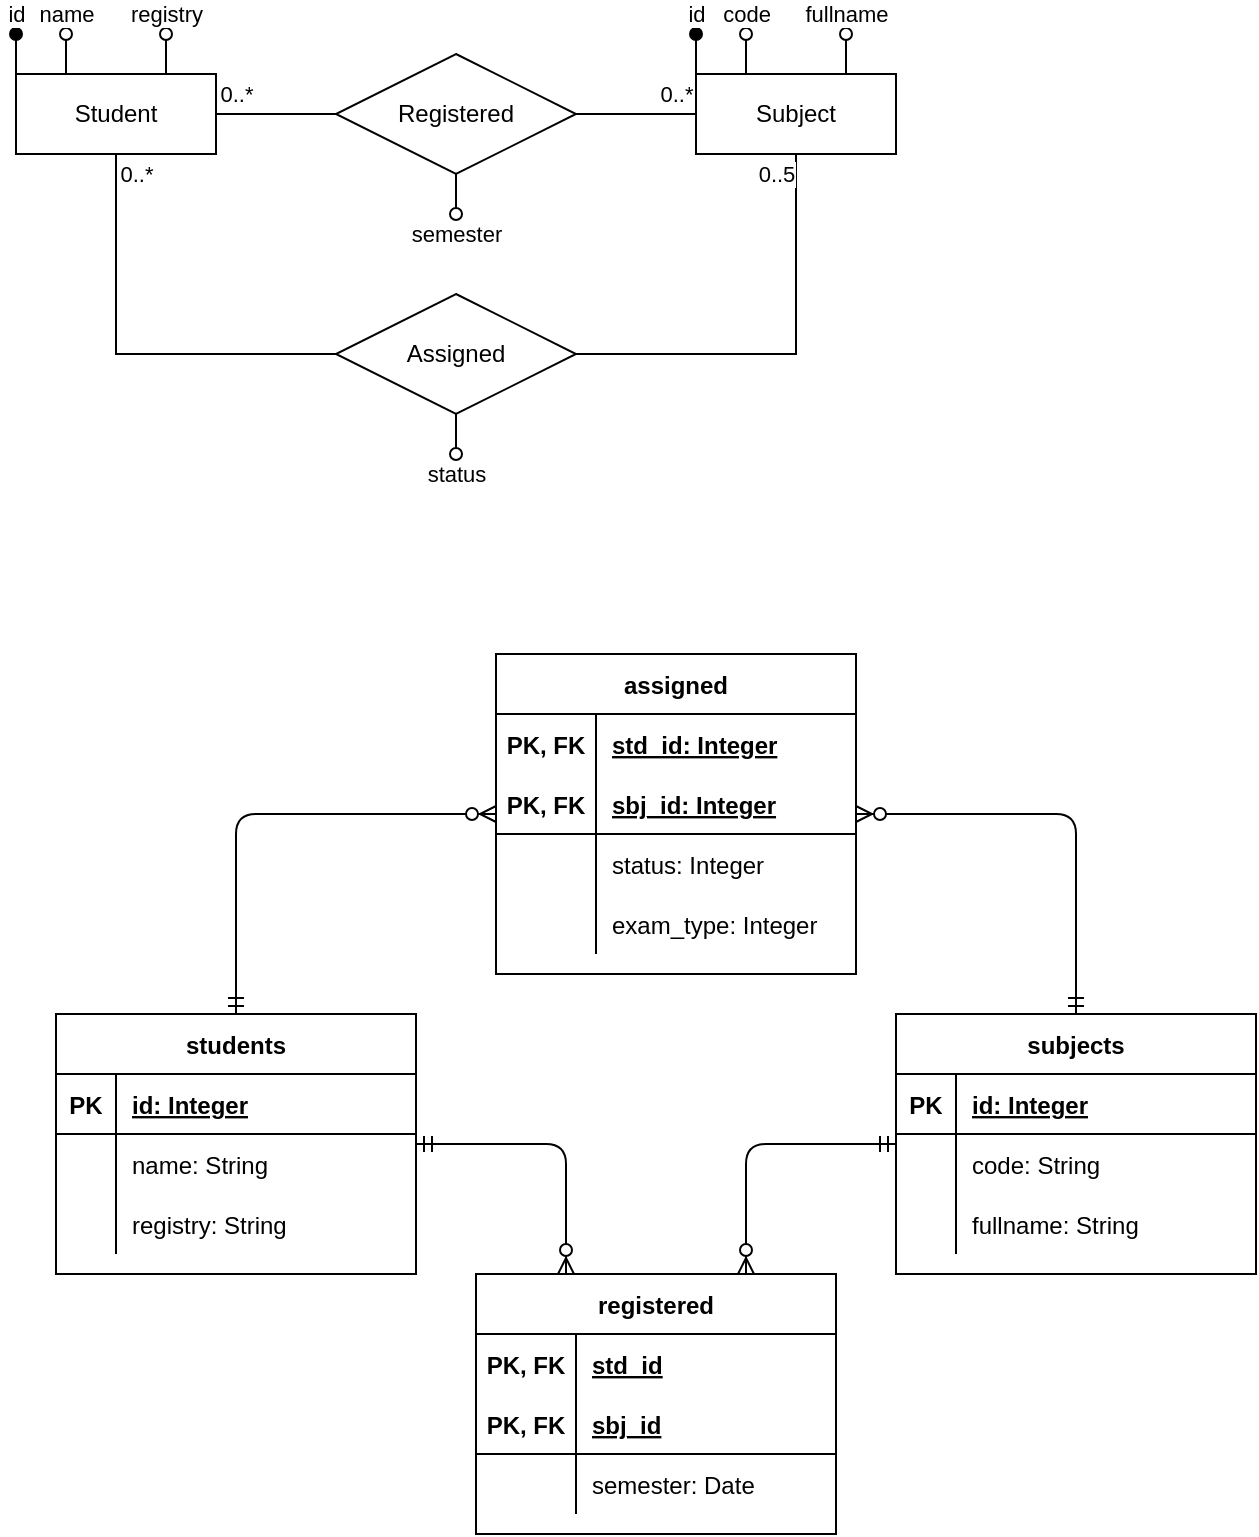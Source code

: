 <mxfile version="13.9.9" type="device"><diagram id="R2lEEEUBdFMjLlhIrx00" name="Page-1"><mxGraphModel dx="942" dy="642" grid="1" gridSize="10" guides="1" tooltips="1" connect="1" arrows="1" fold="1" page="1" pageScale="1" pageWidth="850" pageHeight="1100" math="0" shadow="0" extFonts="Permanent Marker^https://fonts.googleapis.com/css?family=Permanent+Marker"><root><mxCell id="0"/><mxCell id="1" parent="0"/><mxCell id="csmC-s5TbIx-roPOVjIQ-5" value="0..*" style="edgeStyle=orthogonalEdgeStyle;rounded=0;orthogonalLoop=1;jettySize=auto;html=1;exitX=1;exitY=0.5;exitDx=0;exitDy=0;entryX=0;entryY=0.5;entryDx=0;entryDy=0;endArrow=none;endFill=0;" edge="1" parent="1" source="csmC-s5TbIx-roPOVjIQ-1" target="csmC-s5TbIx-roPOVjIQ-4"><mxGeometry x="-0.667" y="10" relative="1" as="geometry"><mxPoint as="offset"/></mxGeometry></mxCell><mxCell id="csmC-s5TbIx-roPOVjIQ-9" value="id" style="edgeStyle=orthogonalEdgeStyle;rounded=0;orthogonalLoop=1;jettySize=auto;html=1;endArrow=oval;endFill=1;exitX=0;exitY=0;exitDx=0;exitDy=0;" edge="1" parent="1" source="csmC-s5TbIx-roPOVjIQ-1"><mxGeometry x="1" y="10" relative="1" as="geometry"><mxPoint x="50" y="60" as="targetPoint"/><mxPoint x="70" y="210" as="sourcePoint"/><mxPoint x="10" y="-10" as="offset"/></mxGeometry></mxCell><mxCell id="csmC-s5TbIx-roPOVjIQ-10" value="name" style="edgeStyle=orthogonalEdgeStyle;rounded=0;orthogonalLoop=1;jettySize=auto;html=1;exitX=0.25;exitY=0;exitDx=0;exitDy=0;endArrow=oval;endFill=0;" edge="1" parent="1" source="csmC-s5TbIx-roPOVjIQ-1"><mxGeometry x="1" y="10" relative="1" as="geometry"><mxPoint x="75" y="60" as="targetPoint"/><mxPoint x="10" y="-10" as="offset"/></mxGeometry></mxCell><mxCell id="csmC-s5TbIx-roPOVjIQ-11" value="registry" style="edgeStyle=orthogonalEdgeStyle;rounded=0;orthogonalLoop=1;jettySize=auto;html=1;endArrow=oval;endFill=0;exitX=0.75;exitY=0;exitDx=0;exitDy=0;" edge="1" parent="1" source="csmC-s5TbIx-roPOVjIQ-1"><mxGeometry x="1" y="10" relative="1" as="geometry"><mxPoint x="125" y="60" as="targetPoint"/><mxPoint x="110" y="140" as="sourcePoint"/><mxPoint x="10" y="-10" as="offset"/></mxGeometry></mxCell><mxCell id="csmC-s5TbIx-roPOVjIQ-89" value="0..*" style="edgeStyle=orthogonalEdgeStyle;rounded=0;orthogonalLoop=1;jettySize=auto;html=1;exitX=0.5;exitY=1;exitDx=0;exitDy=0;entryX=0;entryY=0.5;entryDx=0;entryDy=0;startArrow=none;startFill=0;endArrow=none;endFill=0;" edge="1" parent="1" source="csmC-s5TbIx-roPOVjIQ-1" target="csmC-s5TbIx-roPOVjIQ-87"><mxGeometry x="-0.905" y="10" relative="1" as="geometry"><mxPoint as="offset"/></mxGeometry></mxCell><mxCell id="csmC-s5TbIx-roPOVjIQ-1" value="Student" style="whiteSpace=wrap;html=1;align=center;" vertex="1" parent="1"><mxGeometry x="50" y="80" width="100" height="40" as="geometry"/></mxCell><mxCell id="csmC-s5TbIx-roPOVjIQ-12" value="id" style="edgeStyle=orthogonalEdgeStyle;rounded=0;orthogonalLoop=1;jettySize=auto;html=1;exitX=0;exitY=0;exitDx=0;exitDy=0;endArrow=oval;endFill=1;" edge="1" parent="1" source="csmC-s5TbIx-roPOVjIQ-2"><mxGeometry x="1" y="10" relative="1" as="geometry"><mxPoint x="390" y="60" as="targetPoint"/><mxPoint x="10" y="-10" as="offset"/></mxGeometry></mxCell><mxCell id="csmC-s5TbIx-roPOVjIQ-13" value="code" style="edgeStyle=orthogonalEdgeStyle;rounded=0;orthogonalLoop=1;jettySize=auto;html=1;exitX=0.25;exitY=0;exitDx=0;exitDy=0;endArrow=oval;endFill=0;" edge="1" parent="1" source="csmC-s5TbIx-roPOVjIQ-2"><mxGeometry x="1" y="10" relative="1" as="geometry"><mxPoint x="415" y="60" as="targetPoint"/><mxPoint x="10" y="-10" as="offset"/></mxGeometry></mxCell><mxCell id="csmC-s5TbIx-roPOVjIQ-14" value="fullname" style="edgeStyle=orthogonalEdgeStyle;rounded=0;orthogonalLoop=1;jettySize=auto;html=1;exitX=0.75;exitY=0;exitDx=0;exitDy=0;endArrow=oval;endFill=0;" edge="1" parent="1" source="csmC-s5TbIx-roPOVjIQ-2"><mxGeometry x="1" y="10" relative="1" as="geometry"><mxPoint x="465" y="60" as="targetPoint"/><mxPoint x="10" y="-10" as="offset"/></mxGeometry></mxCell><mxCell id="csmC-s5TbIx-roPOVjIQ-2" value="Subject" style="whiteSpace=wrap;html=1;align=center;" vertex="1" parent="1"><mxGeometry x="390" y="80" width="100" height="40" as="geometry"/></mxCell><mxCell id="csmC-s5TbIx-roPOVjIQ-3" style="edgeStyle=orthogonalEdgeStyle;rounded=0;orthogonalLoop=1;jettySize=auto;html=1;exitX=0.5;exitY=1;exitDx=0;exitDy=0;" edge="1" parent="1" source="csmC-s5TbIx-roPOVjIQ-2" target="csmC-s5TbIx-roPOVjIQ-2"><mxGeometry relative="1" as="geometry"/></mxCell><mxCell id="csmC-s5TbIx-roPOVjIQ-6" value="0..*" style="edgeStyle=orthogonalEdgeStyle;rounded=0;orthogonalLoop=1;jettySize=auto;html=1;exitX=1;exitY=0.5;exitDx=0;exitDy=0;endArrow=none;endFill=0;" edge="1" parent="1" source="csmC-s5TbIx-roPOVjIQ-4" target="csmC-s5TbIx-roPOVjIQ-2"><mxGeometry x="0.667" y="10" relative="1" as="geometry"><mxPoint as="offset"/></mxGeometry></mxCell><mxCell id="csmC-s5TbIx-roPOVjIQ-4" value="Registered" style="shape=rhombus;perimeter=rhombusPerimeter;whiteSpace=wrap;html=1;align=center;" vertex="1" parent="1"><mxGeometry x="210" y="70" width="120" height="60" as="geometry"/></mxCell><mxCell id="csmC-s5TbIx-roPOVjIQ-8" value="semester" style="endArrow=oval;html=1;endFill=0;exitX=0.5;exitY=1;exitDx=0;exitDy=0;" edge="1" parent="1" source="csmC-s5TbIx-roPOVjIQ-4"><mxGeometry x="1" y="10" width="50" height="50" relative="1" as="geometry"><mxPoint x="270" y="160" as="sourcePoint"/><mxPoint x="270" y="150" as="targetPoint"/><mxPoint x="-10" y="10" as="offset"/></mxGeometry></mxCell><mxCell id="csmC-s5TbIx-roPOVjIQ-23" value="students" style="shape=table;startSize=30;container=1;collapsible=1;childLayout=tableLayout;fixedRows=1;rowLines=0;fontStyle=1;align=center;resizeLast=1;" vertex="1" parent="1"><mxGeometry x="70" y="550" width="180" height="130" as="geometry"/></mxCell><mxCell id="csmC-s5TbIx-roPOVjIQ-24" value="" style="shape=partialRectangle;collapsible=0;dropTarget=0;pointerEvents=0;fillColor=none;top=0;left=0;bottom=1;right=0;points=[[0,0.5],[1,0.5]];portConstraint=eastwest;" vertex="1" parent="csmC-s5TbIx-roPOVjIQ-23"><mxGeometry y="30" width="180" height="30" as="geometry"/></mxCell><mxCell id="csmC-s5TbIx-roPOVjIQ-25" value="PK" style="shape=partialRectangle;connectable=0;fillColor=none;top=0;left=0;bottom=0;right=0;fontStyle=1;overflow=hidden;" vertex="1" parent="csmC-s5TbIx-roPOVjIQ-24"><mxGeometry width="30" height="30" as="geometry"/></mxCell><mxCell id="csmC-s5TbIx-roPOVjIQ-26" value="id: Integer" style="shape=partialRectangle;connectable=0;fillColor=none;top=0;left=0;bottom=0;right=0;align=left;spacingLeft=6;fontStyle=5;overflow=hidden;" vertex="1" parent="csmC-s5TbIx-roPOVjIQ-24"><mxGeometry x="30" width="150" height="30" as="geometry"/></mxCell><mxCell id="csmC-s5TbIx-roPOVjIQ-27" value="" style="shape=partialRectangle;collapsible=0;dropTarget=0;pointerEvents=0;fillColor=none;top=0;left=0;bottom=0;right=0;points=[[0,0.5],[1,0.5]];portConstraint=eastwest;" vertex="1" parent="csmC-s5TbIx-roPOVjIQ-23"><mxGeometry y="60" width="180" height="30" as="geometry"/></mxCell><mxCell id="csmC-s5TbIx-roPOVjIQ-28" value="" style="shape=partialRectangle;connectable=0;fillColor=none;top=0;left=0;bottom=0;right=0;editable=1;overflow=hidden;" vertex="1" parent="csmC-s5TbIx-roPOVjIQ-27"><mxGeometry width="30" height="30" as="geometry"/></mxCell><mxCell id="csmC-s5TbIx-roPOVjIQ-29" value="name: String" style="shape=partialRectangle;connectable=0;fillColor=none;top=0;left=0;bottom=0;right=0;align=left;spacingLeft=6;overflow=hidden;" vertex="1" parent="csmC-s5TbIx-roPOVjIQ-27"><mxGeometry x="30" width="150" height="30" as="geometry"/></mxCell><mxCell id="csmC-s5TbIx-roPOVjIQ-30" value="" style="shape=partialRectangle;collapsible=0;dropTarget=0;pointerEvents=0;fillColor=none;top=0;left=0;bottom=0;right=0;points=[[0,0.5],[1,0.5]];portConstraint=eastwest;" vertex="1" parent="csmC-s5TbIx-roPOVjIQ-23"><mxGeometry y="90" width="180" height="30" as="geometry"/></mxCell><mxCell id="csmC-s5TbIx-roPOVjIQ-31" value="" style="shape=partialRectangle;connectable=0;fillColor=none;top=0;left=0;bottom=0;right=0;editable=1;overflow=hidden;" vertex="1" parent="csmC-s5TbIx-roPOVjIQ-30"><mxGeometry width="30" height="30" as="geometry"/></mxCell><mxCell id="csmC-s5TbIx-roPOVjIQ-32" value="registry: String" style="shape=partialRectangle;connectable=0;fillColor=none;top=0;left=0;bottom=0;right=0;align=left;spacingLeft=6;overflow=hidden;" vertex="1" parent="csmC-s5TbIx-roPOVjIQ-30"><mxGeometry x="30" width="150" height="30" as="geometry"/></mxCell><mxCell id="csmC-s5TbIx-roPOVjIQ-67" style="edgeStyle=orthogonalEdgeStyle;rounded=1;orthogonalLoop=1;jettySize=auto;html=1;exitX=0.25;exitY=0;exitDx=0;exitDy=0;endArrow=ERmandOne;endFill=0;startArrow=ERzeroToMany;startFill=1;" edge="1" parent="1" source="csmC-s5TbIx-roPOVjIQ-36" target="csmC-s5TbIx-roPOVjIQ-23"><mxGeometry relative="1" as="geometry"/></mxCell><mxCell id="csmC-s5TbIx-roPOVjIQ-68" style="edgeStyle=orthogonalEdgeStyle;rounded=1;orthogonalLoop=1;jettySize=auto;html=1;exitX=0.75;exitY=0;exitDx=0;exitDy=0;startArrow=ERzeroToMany;startFill=1;endArrow=ERmandOne;endFill=0;" edge="1" parent="1" source="csmC-s5TbIx-roPOVjIQ-36" target="csmC-s5TbIx-roPOVjIQ-52"><mxGeometry relative="1" as="geometry"/></mxCell><mxCell id="csmC-s5TbIx-roPOVjIQ-36" value="registered" style="shape=table;startSize=30;container=1;collapsible=1;childLayout=tableLayout;fixedRows=1;rowLines=0;fontStyle=1;align=center;resizeLast=1;" vertex="1" parent="1"><mxGeometry x="280" y="680" width="180" height="130" as="geometry"/></mxCell><mxCell id="csmC-s5TbIx-roPOVjIQ-37" value="" style="shape=partialRectangle;collapsible=0;dropTarget=0;pointerEvents=0;fillColor=none;top=0;left=0;bottom=1;right=0;points=[[0,0.5],[1,0.5]];portConstraint=eastwest;strokeColor=none;" vertex="1" parent="csmC-s5TbIx-roPOVjIQ-36"><mxGeometry y="30" width="180" height="30" as="geometry"/></mxCell><mxCell id="csmC-s5TbIx-roPOVjIQ-38" value="PK, FK" style="shape=partialRectangle;connectable=0;fillColor=none;top=0;left=0;bottom=0;right=0;fontStyle=1;overflow=hidden;" vertex="1" parent="csmC-s5TbIx-roPOVjIQ-37"><mxGeometry width="50" height="30" as="geometry"/></mxCell><mxCell id="csmC-s5TbIx-roPOVjIQ-39" value="std_id" style="shape=partialRectangle;connectable=0;fillColor=none;top=0;left=0;bottom=0;right=0;align=left;spacingLeft=6;fontStyle=5;overflow=hidden;" vertex="1" parent="csmC-s5TbIx-roPOVjIQ-37"><mxGeometry x="50" width="130" height="30" as="geometry"/></mxCell><mxCell id="csmC-s5TbIx-roPOVjIQ-49" value="" style="shape=partialRectangle;collapsible=0;dropTarget=0;pointerEvents=0;fillColor=none;top=0;left=0;bottom=1;right=0;points=[[0,0.5],[1,0.5]];portConstraint=eastwest;" vertex="1" parent="csmC-s5TbIx-roPOVjIQ-36"><mxGeometry y="60" width="180" height="30" as="geometry"/></mxCell><mxCell id="csmC-s5TbIx-roPOVjIQ-50" value="PK, FK" style="shape=partialRectangle;connectable=0;fillColor=none;top=0;left=0;bottom=0;right=0;fontStyle=1;overflow=hidden;" vertex="1" parent="csmC-s5TbIx-roPOVjIQ-49"><mxGeometry width="50" height="30" as="geometry"/></mxCell><mxCell id="csmC-s5TbIx-roPOVjIQ-51" value="sbj_id" style="shape=partialRectangle;connectable=0;fillColor=none;top=0;left=0;bottom=0;right=0;align=left;spacingLeft=6;fontStyle=5;overflow=hidden;" vertex="1" parent="csmC-s5TbIx-roPOVjIQ-49"><mxGeometry x="50" width="130" height="30" as="geometry"/></mxCell><mxCell id="csmC-s5TbIx-roPOVjIQ-40" value="" style="shape=partialRectangle;collapsible=0;dropTarget=0;pointerEvents=0;fillColor=none;top=0;left=0;bottom=0;right=0;points=[[0,0.5],[1,0.5]];portConstraint=eastwest;" vertex="1" parent="csmC-s5TbIx-roPOVjIQ-36"><mxGeometry y="90" width="180" height="30" as="geometry"/></mxCell><mxCell id="csmC-s5TbIx-roPOVjIQ-41" value="" style="shape=partialRectangle;connectable=0;fillColor=none;top=0;left=0;bottom=0;right=0;editable=1;overflow=hidden;" vertex="1" parent="csmC-s5TbIx-roPOVjIQ-40"><mxGeometry width="50" height="30" as="geometry"/></mxCell><mxCell id="csmC-s5TbIx-roPOVjIQ-42" value="semester: Date" style="shape=partialRectangle;connectable=0;fillColor=none;top=0;left=0;bottom=0;right=0;align=left;spacingLeft=6;overflow=hidden;" vertex="1" parent="csmC-s5TbIx-roPOVjIQ-40"><mxGeometry x="50" width="130" height="30" as="geometry"/></mxCell><mxCell id="csmC-s5TbIx-roPOVjIQ-52" value="subjects" style="shape=table;startSize=30;container=1;collapsible=1;childLayout=tableLayout;fixedRows=1;rowLines=0;fontStyle=1;align=center;resizeLast=1;" vertex="1" parent="1"><mxGeometry x="490" y="550" width="180" height="130" as="geometry"/></mxCell><mxCell id="csmC-s5TbIx-roPOVjIQ-53" value="" style="shape=partialRectangle;collapsible=0;dropTarget=0;pointerEvents=0;fillColor=none;top=0;left=0;bottom=1;right=0;points=[[0,0.5],[1,0.5]];portConstraint=eastwest;" vertex="1" parent="csmC-s5TbIx-roPOVjIQ-52"><mxGeometry y="30" width="180" height="30" as="geometry"/></mxCell><mxCell id="csmC-s5TbIx-roPOVjIQ-54" value="PK" style="shape=partialRectangle;connectable=0;fillColor=none;top=0;left=0;bottom=0;right=0;fontStyle=1;overflow=hidden;" vertex="1" parent="csmC-s5TbIx-roPOVjIQ-53"><mxGeometry width="30" height="30" as="geometry"/></mxCell><mxCell id="csmC-s5TbIx-roPOVjIQ-55" value="id: Integer" style="shape=partialRectangle;connectable=0;fillColor=none;top=0;left=0;bottom=0;right=0;align=left;spacingLeft=6;fontStyle=5;overflow=hidden;" vertex="1" parent="csmC-s5TbIx-roPOVjIQ-53"><mxGeometry x="30" width="150" height="30" as="geometry"/></mxCell><mxCell id="csmC-s5TbIx-roPOVjIQ-56" value="" style="shape=partialRectangle;collapsible=0;dropTarget=0;pointerEvents=0;fillColor=none;top=0;left=0;bottom=0;right=0;points=[[0,0.5],[1,0.5]];portConstraint=eastwest;" vertex="1" parent="csmC-s5TbIx-roPOVjIQ-52"><mxGeometry y="60" width="180" height="30" as="geometry"/></mxCell><mxCell id="csmC-s5TbIx-roPOVjIQ-57" value="" style="shape=partialRectangle;connectable=0;fillColor=none;top=0;left=0;bottom=0;right=0;editable=1;overflow=hidden;" vertex="1" parent="csmC-s5TbIx-roPOVjIQ-56"><mxGeometry width="30" height="30" as="geometry"/></mxCell><mxCell id="csmC-s5TbIx-roPOVjIQ-58" value="code: String" style="shape=partialRectangle;connectable=0;fillColor=none;top=0;left=0;bottom=0;right=0;align=left;spacingLeft=6;overflow=hidden;" vertex="1" parent="csmC-s5TbIx-roPOVjIQ-56"><mxGeometry x="30" width="150" height="30" as="geometry"/></mxCell><mxCell id="csmC-s5TbIx-roPOVjIQ-59" value="" style="shape=partialRectangle;collapsible=0;dropTarget=0;pointerEvents=0;fillColor=none;top=0;left=0;bottom=0;right=0;points=[[0,0.5],[1,0.5]];portConstraint=eastwest;" vertex="1" parent="csmC-s5TbIx-roPOVjIQ-52"><mxGeometry y="90" width="180" height="30" as="geometry"/></mxCell><mxCell id="csmC-s5TbIx-roPOVjIQ-60" value="" style="shape=partialRectangle;connectable=0;fillColor=none;top=0;left=0;bottom=0;right=0;editable=1;overflow=hidden;" vertex="1" parent="csmC-s5TbIx-roPOVjIQ-59"><mxGeometry width="30" height="30" as="geometry"/></mxCell><mxCell id="csmC-s5TbIx-roPOVjIQ-61" value="fullname: String" style="shape=partialRectangle;connectable=0;fillColor=none;top=0;left=0;bottom=0;right=0;align=left;spacingLeft=6;overflow=hidden;" vertex="1" parent="csmC-s5TbIx-roPOVjIQ-59"><mxGeometry x="30" width="150" height="30" as="geometry"/></mxCell><mxCell id="csmC-s5TbIx-roPOVjIQ-69" value="assigned" style="shape=table;startSize=30;container=1;collapsible=1;childLayout=tableLayout;fixedRows=1;rowLines=0;fontStyle=1;align=center;resizeLast=1;" vertex="1" parent="1"><mxGeometry x="290" y="370" width="180" height="160" as="geometry"/></mxCell><mxCell id="csmC-s5TbIx-roPOVjIQ-70" value="" style="shape=partialRectangle;collapsible=0;dropTarget=0;pointerEvents=0;fillColor=none;top=0;left=0;bottom=1;right=0;points=[[0,0.5],[1,0.5]];portConstraint=eastwest;strokeColor=none;" vertex="1" parent="csmC-s5TbIx-roPOVjIQ-69"><mxGeometry y="30" width="180" height="30" as="geometry"/></mxCell><mxCell id="csmC-s5TbIx-roPOVjIQ-71" value="PK, FK" style="shape=partialRectangle;connectable=0;fillColor=none;top=0;left=0;bottom=0;right=0;fontStyle=1;overflow=hidden;" vertex="1" parent="csmC-s5TbIx-roPOVjIQ-70"><mxGeometry width="50" height="30" as="geometry"/></mxCell><mxCell id="csmC-s5TbIx-roPOVjIQ-72" value="std_id: Integer" style="shape=partialRectangle;connectable=0;fillColor=none;top=0;left=0;bottom=0;right=0;align=left;spacingLeft=6;fontStyle=5;overflow=hidden;" vertex="1" parent="csmC-s5TbIx-roPOVjIQ-70"><mxGeometry x="50" width="130" height="30" as="geometry"/></mxCell><mxCell id="csmC-s5TbIx-roPOVjIQ-84" value="" style="shape=partialRectangle;collapsible=0;dropTarget=0;pointerEvents=0;fillColor=none;top=0;left=0;bottom=1;right=0;points=[[0,0.5],[1,0.5]];portConstraint=eastwest;" vertex="1" parent="csmC-s5TbIx-roPOVjIQ-69"><mxGeometry y="60" width="180" height="30" as="geometry"/></mxCell><mxCell id="csmC-s5TbIx-roPOVjIQ-85" value="PK, FK" style="shape=partialRectangle;connectable=0;fillColor=none;top=0;left=0;bottom=0;right=0;fontStyle=1;overflow=hidden;" vertex="1" parent="csmC-s5TbIx-roPOVjIQ-84"><mxGeometry width="50" height="30" as="geometry"/></mxCell><mxCell id="csmC-s5TbIx-roPOVjIQ-86" value="sbj_id: Integer" style="shape=partialRectangle;connectable=0;fillColor=none;top=0;left=0;bottom=0;right=0;align=left;spacingLeft=6;fontStyle=5;overflow=hidden;" vertex="1" parent="csmC-s5TbIx-roPOVjIQ-84"><mxGeometry x="50" width="130" height="30" as="geometry"/></mxCell><mxCell id="csmC-s5TbIx-roPOVjIQ-73" value="" style="shape=partialRectangle;collapsible=0;dropTarget=0;pointerEvents=0;fillColor=none;top=0;left=0;bottom=0;right=0;points=[[0,0.5],[1,0.5]];portConstraint=eastwest;" vertex="1" parent="csmC-s5TbIx-roPOVjIQ-69"><mxGeometry y="90" width="180" height="30" as="geometry"/></mxCell><mxCell id="csmC-s5TbIx-roPOVjIQ-74" value="" style="shape=partialRectangle;connectable=0;fillColor=none;top=0;left=0;bottom=0;right=0;editable=1;overflow=hidden;" vertex="1" parent="csmC-s5TbIx-roPOVjIQ-73"><mxGeometry width="50" height="30" as="geometry"/></mxCell><mxCell id="csmC-s5TbIx-roPOVjIQ-75" value="status: Integer" style="shape=partialRectangle;connectable=0;fillColor=none;top=0;left=0;bottom=0;right=0;align=left;spacingLeft=6;overflow=hidden;" vertex="1" parent="csmC-s5TbIx-roPOVjIQ-73"><mxGeometry x="50" width="130" height="30" as="geometry"/></mxCell><mxCell id="csmC-s5TbIx-roPOVjIQ-92" value="" style="shape=partialRectangle;collapsible=0;dropTarget=0;pointerEvents=0;fillColor=none;top=0;left=0;bottom=0;right=0;points=[[0,0.5],[1,0.5]];portConstraint=eastwest;" vertex="1" parent="csmC-s5TbIx-roPOVjIQ-69"><mxGeometry y="120" width="180" height="30" as="geometry"/></mxCell><mxCell id="csmC-s5TbIx-roPOVjIQ-93" value="" style="shape=partialRectangle;connectable=0;fillColor=none;top=0;left=0;bottom=0;right=0;editable=1;overflow=hidden;" vertex="1" parent="csmC-s5TbIx-roPOVjIQ-92"><mxGeometry width="50" height="30" as="geometry"/></mxCell><mxCell id="csmC-s5TbIx-roPOVjIQ-94" value="exam_type: Integer" style="shape=partialRectangle;connectable=0;fillColor=none;top=0;left=0;bottom=0;right=0;align=left;spacingLeft=6;overflow=hidden;" vertex="1" parent="csmC-s5TbIx-roPOVjIQ-92"><mxGeometry x="50" width="130" height="30" as="geometry"/></mxCell><mxCell id="csmC-s5TbIx-roPOVjIQ-82" style="edgeStyle=orthogonalEdgeStyle;rounded=1;orthogonalLoop=1;jettySize=auto;html=1;startArrow=ERzeroToMany;startFill=1;endArrow=ERmandOne;endFill=0;" edge="1" parent="1" source="csmC-s5TbIx-roPOVjIQ-69" target="csmC-s5TbIx-roPOVjIQ-52"><mxGeometry relative="1" as="geometry"/></mxCell><mxCell id="csmC-s5TbIx-roPOVjIQ-83" style="edgeStyle=orthogonalEdgeStyle;rounded=1;orthogonalLoop=1;jettySize=auto;html=1;startArrow=ERzeroToMany;startFill=1;endArrow=ERmandOne;endFill=0;" edge="1" parent="1" source="csmC-s5TbIx-roPOVjIQ-69" target="csmC-s5TbIx-roPOVjIQ-23"><mxGeometry relative="1" as="geometry"/></mxCell><mxCell id="csmC-s5TbIx-roPOVjIQ-90" value="0..5" style="edgeStyle=orthogonalEdgeStyle;rounded=0;orthogonalLoop=1;jettySize=auto;html=1;exitX=1;exitY=0.5;exitDx=0;exitDy=0;entryX=0.5;entryY=1;entryDx=0;entryDy=0;startArrow=none;startFill=0;endArrow=none;endFill=0;" edge="1" parent="1" source="csmC-s5TbIx-roPOVjIQ-87" target="csmC-s5TbIx-roPOVjIQ-2"><mxGeometry x="0.905" y="10" relative="1" as="geometry"><mxPoint as="offset"/></mxGeometry></mxCell><mxCell id="csmC-s5TbIx-roPOVjIQ-91" value="status" style="edgeStyle=orthogonalEdgeStyle;rounded=0;orthogonalLoop=1;jettySize=auto;html=1;exitX=0.5;exitY=1;exitDx=0;exitDy=0;startArrow=none;startFill=0;endArrow=oval;endFill=0;" edge="1" parent="1" source="csmC-s5TbIx-roPOVjIQ-87"><mxGeometry x="1" y="10" relative="1" as="geometry"><mxPoint x="270" y="270" as="targetPoint"/><mxPoint x="-10" y="10" as="offset"/></mxGeometry></mxCell><mxCell id="csmC-s5TbIx-roPOVjIQ-87" value="Assigned" style="shape=rhombus;perimeter=rhombusPerimeter;whiteSpace=wrap;html=1;align=center;strokeColor=#000000;" vertex="1" parent="1"><mxGeometry x="210" y="190" width="120" height="60" as="geometry"/></mxCell></root></mxGraphModel></diagram></mxfile>